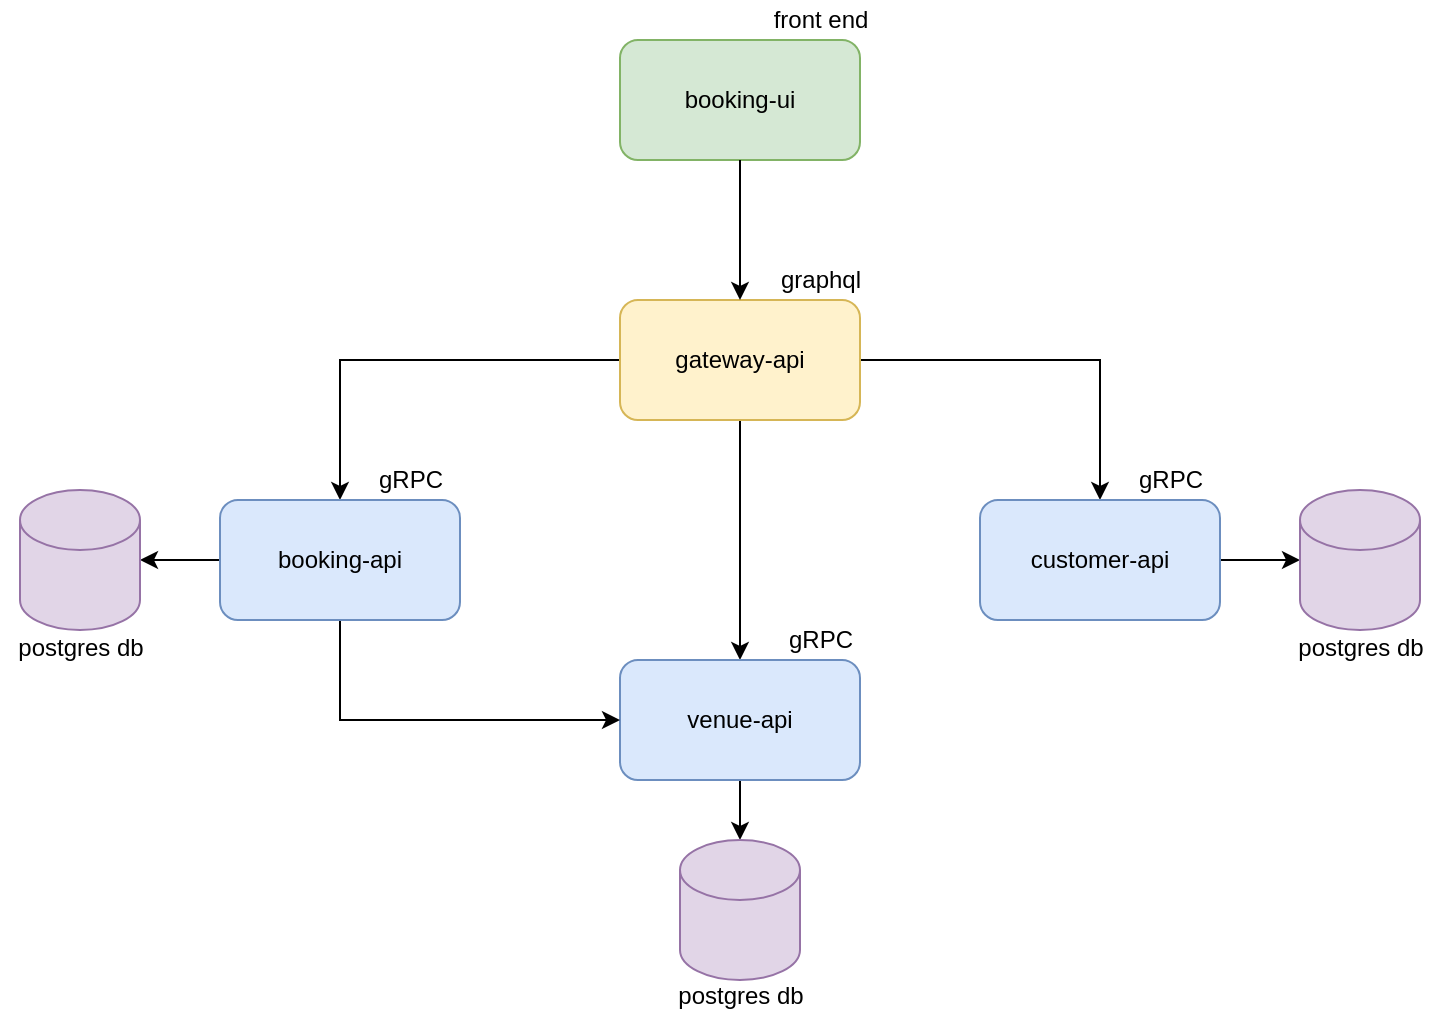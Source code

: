 <mxfile version="14.2.9" type="device"><diagram id="C5RBs43oDa-KdzZeNtuy" name="Page-1"><mxGraphModel dx="946" dy="627" grid="1" gridSize="10" guides="1" tooltips="1" connect="1" arrows="1" fold="1" page="1" pageScale="1" pageWidth="827" pageHeight="1169" math="0" shadow="0"><root><mxCell id="WIyWlLk6GJQsqaUBKTNV-0"/><mxCell id="WIyWlLk6GJQsqaUBKTNV-1" parent="WIyWlLk6GJQsqaUBKTNV-0"/><mxCell id="LgPO5UfluMZRn8V3v8zp-0" value="booking-ui" style="rounded=1;whiteSpace=wrap;html=1;fillColor=#d5e8d4;strokeColor=#82b366;" parent="WIyWlLk6GJQsqaUBKTNV-1" vertex="1"><mxGeometry x="360" y="70" width="120" height="60" as="geometry"/></mxCell><mxCell id="LgPO5UfluMZRn8V3v8zp-8" style="edgeStyle=orthogonalEdgeStyle;rounded=0;orthogonalLoop=1;jettySize=auto;html=1;exitX=0;exitY=0.5;exitDx=0;exitDy=0;entryX=0.5;entryY=0;entryDx=0;entryDy=0;" parent="WIyWlLk6GJQsqaUBKTNV-1" source="LgPO5UfluMZRn8V3v8zp-2" target="LgPO5UfluMZRn8V3v8zp-6" edge="1"><mxGeometry relative="1" as="geometry"/></mxCell><mxCell id="LgPO5UfluMZRn8V3v8zp-10" style="edgeStyle=orthogonalEdgeStyle;rounded=0;orthogonalLoop=1;jettySize=auto;html=1;exitX=0.5;exitY=1;exitDx=0;exitDy=0;" parent="WIyWlLk6GJQsqaUBKTNV-1" source="LgPO5UfluMZRn8V3v8zp-2" target="LgPO5UfluMZRn8V3v8zp-5" edge="1"><mxGeometry relative="1" as="geometry"/></mxCell><mxCell id="gP_Zahi7P6N04vvcvAa0-2" style="edgeStyle=orthogonalEdgeStyle;rounded=0;orthogonalLoop=1;jettySize=auto;html=1;exitX=1;exitY=0.5;exitDx=0;exitDy=0;entryX=0.5;entryY=0;entryDx=0;entryDy=0;" edge="1" parent="WIyWlLk6GJQsqaUBKTNV-1" source="LgPO5UfluMZRn8V3v8zp-2" target="gP_Zahi7P6N04vvcvAa0-0"><mxGeometry relative="1" as="geometry"/></mxCell><mxCell id="LgPO5UfluMZRn8V3v8zp-2" value="gateway-api" style="rounded=1;whiteSpace=wrap;html=1;fillColor=#fff2cc;strokeColor=#d6b656;" parent="WIyWlLk6GJQsqaUBKTNV-1" vertex="1"><mxGeometry x="360" y="200" width="120" height="60" as="geometry"/></mxCell><mxCell id="LgPO5UfluMZRn8V3v8zp-3" value="" style="endArrow=classic;html=1;exitX=0.5;exitY=1;exitDx=0;exitDy=0;entryX=0.5;entryY=0;entryDx=0;entryDy=0;" parent="WIyWlLk6GJQsqaUBKTNV-1" source="LgPO5UfluMZRn8V3v8zp-0" target="LgPO5UfluMZRn8V3v8zp-2" edge="1"><mxGeometry width="50" height="50" relative="1" as="geometry"><mxPoint x="474" y="170" as="sourcePoint"/><mxPoint x="414" y="200" as="targetPoint"/></mxGeometry></mxCell><mxCell id="LgPO5UfluMZRn8V3v8zp-19" style="edgeStyle=orthogonalEdgeStyle;rounded=0;orthogonalLoop=1;jettySize=auto;html=1;exitX=0.5;exitY=1;exitDx=0;exitDy=0;" parent="WIyWlLk6GJQsqaUBKTNV-1" source="LgPO5UfluMZRn8V3v8zp-5" target="LgPO5UfluMZRn8V3v8zp-18" edge="1"><mxGeometry relative="1" as="geometry"/></mxCell><mxCell id="LgPO5UfluMZRn8V3v8zp-5" value="venue-api" style="rounded=1;whiteSpace=wrap;html=1;fillColor=#dae8fc;strokeColor=#6c8ebf;" parent="WIyWlLk6GJQsqaUBKTNV-1" vertex="1"><mxGeometry x="360" y="380" width="120" height="60" as="geometry"/></mxCell><mxCell id="LgPO5UfluMZRn8V3v8zp-9" style="edgeStyle=orthogonalEdgeStyle;rounded=0;orthogonalLoop=1;jettySize=auto;html=1;exitX=0.5;exitY=1;exitDx=0;exitDy=0;entryX=0;entryY=0.5;entryDx=0;entryDy=0;" parent="WIyWlLk6GJQsqaUBKTNV-1" source="LgPO5UfluMZRn8V3v8zp-6" target="LgPO5UfluMZRn8V3v8zp-5" edge="1"><mxGeometry relative="1" as="geometry"/></mxCell><mxCell id="LgPO5UfluMZRn8V3v8zp-17" style="edgeStyle=orthogonalEdgeStyle;rounded=0;orthogonalLoop=1;jettySize=auto;html=1;exitX=0;exitY=0.5;exitDx=0;exitDy=0;entryX=1;entryY=0.5;entryDx=0;entryDy=0;entryPerimeter=0;" parent="WIyWlLk6GJQsqaUBKTNV-1" source="LgPO5UfluMZRn8V3v8zp-6" target="LgPO5UfluMZRn8V3v8zp-16" edge="1"><mxGeometry relative="1" as="geometry"/></mxCell><mxCell id="LgPO5UfluMZRn8V3v8zp-6" value="booking-api" style="rounded=1;whiteSpace=wrap;html=1;fillColor=#dae8fc;strokeColor=#6c8ebf;" parent="WIyWlLk6GJQsqaUBKTNV-1" vertex="1"><mxGeometry x="160" y="300" width="120" height="60" as="geometry"/></mxCell><mxCell id="LgPO5UfluMZRn8V3v8zp-12" value="front end" style="text;html=1;align=center;verticalAlign=middle;resizable=0;points=[];autosize=1;" parent="WIyWlLk6GJQsqaUBKTNV-1" vertex="1"><mxGeometry x="430" y="50" width="60" height="20" as="geometry"/></mxCell><mxCell id="LgPO5UfluMZRn8V3v8zp-13" value="graphql" style="text;html=1;align=center;verticalAlign=middle;resizable=0;points=[];autosize=1;" parent="WIyWlLk6GJQsqaUBKTNV-1" vertex="1"><mxGeometry x="430" y="180" width="60" height="20" as="geometry"/></mxCell><mxCell id="LgPO5UfluMZRn8V3v8zp-14" value="gRPC" style="text;html=1;align=center;verticalAlign=middle;resizable=0;points=[];autosize=1;" parent="WIyWlLk6GJQsqaUBKTNV-1" vertex="1"><mxGeometry x="435" y="360" width="50" height="20" as="geometry"/></mxCell><mxCell id="LgPO5UfluMZRn8V3v8zp-15" value="gRPC" style="text;html=1;align=center;verticalAlign=middle;resizable=0;points=[];autosize=1;" parent="WIyWlLk6GJQsqaUBKTNV-1" vertex="1"><mxGeometry x="230" y="280" width="50" height="20" as="geometry"/></mxCell><mxCell id="LgPO5UfluMZRn8V3v8zp-16" value="" style="shape=cylinder3;whiteSpace=wrap;html=1;boundedLbl=1;backgroundOutline=1;size=15;fillColor=#e1d5e7;strokeColor=#9673a6;" parent="WIyWlLk6GJQsqaUBKTNV-1" vertex="1"><mxGeometry x="60" y="295" width="60" height="70" as="geometry"/></mxCell><mxCell id="LgPO5UfluMZRn8V3v8zp-18" value="" style="shape=cylinder3;whiteSpace=wrap;html=1;boundedLbl=1;backgroundOutline=1;size=15;fillColor=#e1d5e7;strokeColor=#9673a6;" parent="WIyWlLk6GJQsqaUBKTNV-1" vertex="1"><mxGeometry x="390" y="470" width="60" height="70" as="geometry"/></mxCell><mxCell id="LgPO5UfluMZRn8V3v8zp-20" value="postgres db" style="text;html=1;align=center;verticalAlign=middle;resizable=0;points=[];autosize=1;" parent="WIyWlLk6GJQsqaUBKTNV-1" vertex="1"><mxGeometry x="50" y="364" width="80" height="20" as="geometry"/></mxCell><mxCell id="LgPO5UfluMZRn8V3v8zp-21" value="postgres db" style="text;html=1;align=center;verticalAlign=middle;resizable=0;points=[];autosize=1;" parent="WIyWlLk6GJQsqaUBKTNV-1" vertex="1"><mxGeometry x="380" y="538" width="80" height="20" as="geometry"/></mxCell><mxCell id="gP_Zahi7P6N04vvcvAa0-5" style="edgeStyle=orthogonalEdgeStyle;rounded=0;orthogonalLoop=1;jettySize=auto;html=1;exitX=1;exitY=0.5;exitDx=0;exitDy=0;entryX=0;entryY=0.5;entryDx=0;entryDy=0;entryPerimeter=0;" edge="1" parent="WIyWlLk6GJQsqaUBKTNV-1" source="gP_Zahi7P6N04vvcvAa0-0" target="gP_Zahi7P6N04vvcvAa0-3"><mxGeometry relative="1" as="geometry"/></mxCell><mxCell id="gP_Zahi7P6N04vvcvAa0-0" value="customer-api" style="rounded=1;whiteSpace=wrap;html=1;fillColor=#dae8fc;strokeColor=#6c8ebf;" vertex="1" parent="WIyWlLk6GJQsqaUBKTNV-1"><mxGeometry x="540" y="300" width="120" height="60" as="geometry"/></mxCell><mxCell id="gP_Zahi7P6N04vvcvAa0-1" value="gRPC" style="text;html=1;align=center;verticalAlign=middle;resizable=0;points=[];autosize=1;" vertex="1" parent="WIyWlLk6GJQsqaUBKTNV-1"><mxGeometry x="610" y="280" width="50" height="20" as="geometry"/></mxCell><mxCell id="gP_Zahi7P6N04vvcvAa0-3" value="" style="shape=cylinder3;whiteSpace=wrap;html=1;boundedLbl=1;backgroundOutline=1;size=15;fillColor=#e1d5e7;strokeColor=#9673a6;" vertex="1" parent="WIyWlLk6GJQsqaUBKTNV-1"><mxGeometry x="700" y="295" width="60" height="70" as="geometry"/></mxCell><mxCell id="gP_Zahi7P6N04vvcvAa0-4" value="postgres db" style="text;html=1;align=center;verticalAlign=middle;resizable=0;points=[];autosize=1;" vertex="1" parent="WIyWlLk6GJQsqaUBKTNV-1"><mxGeometry x="690" y="364" width="80" height="20" as="geometry"/></mxCell></root></mxGraphModel></diagram></mxfile>